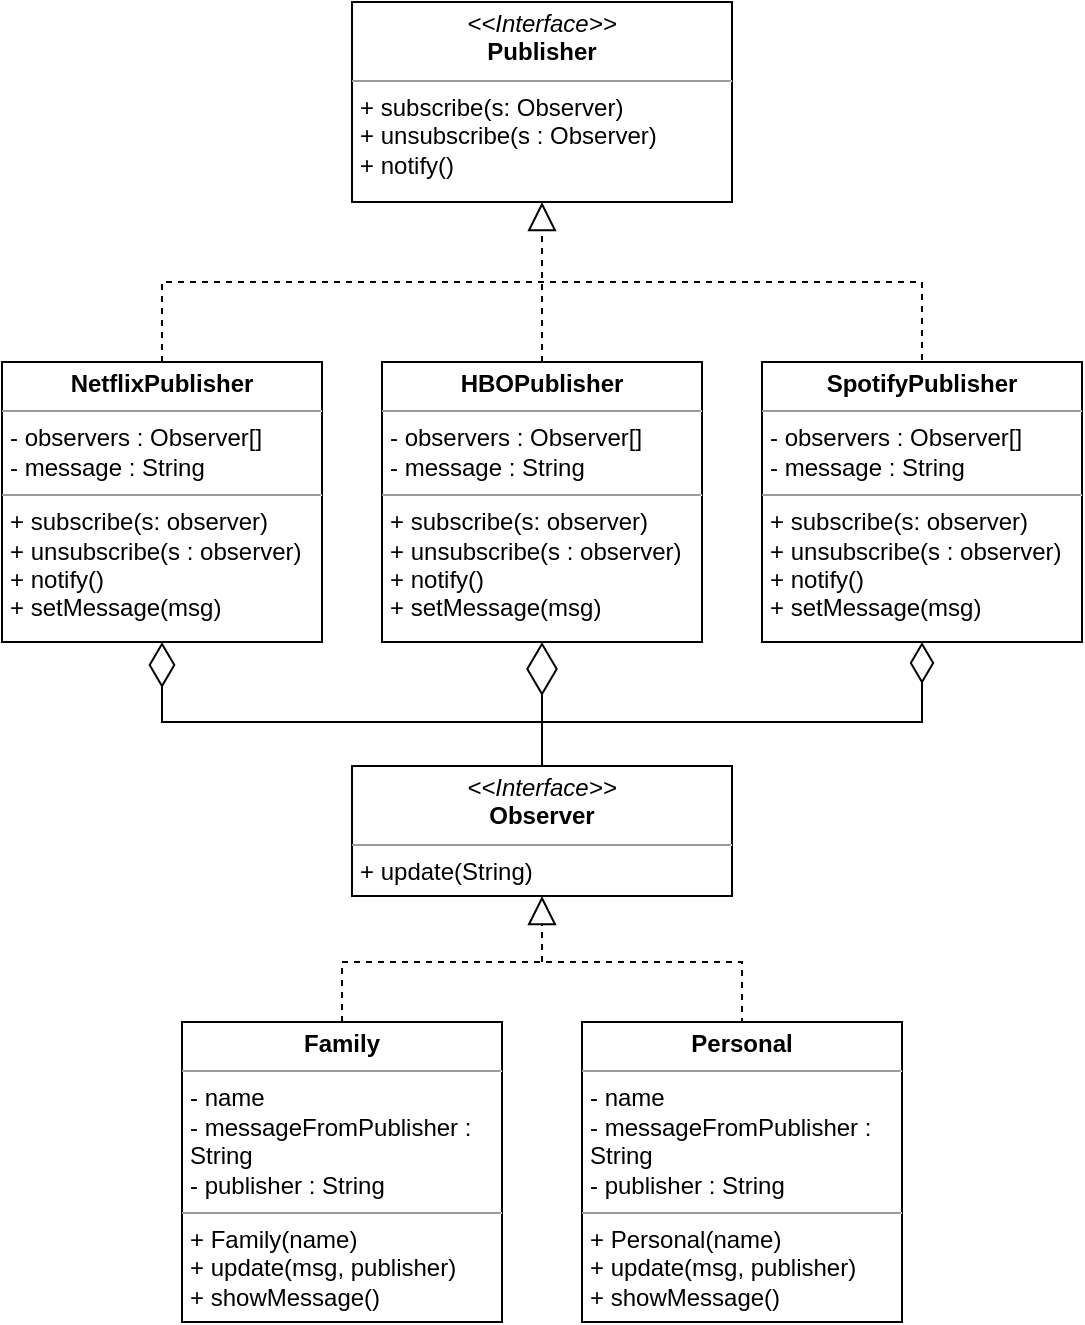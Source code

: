 <mxfile version="23.0.2" type="device">
  <diagram name="หน้า-1" id="ja0AI4W77v4G7Pe15TRI">
    <mxGraphModel dx="561" dy="396" grid="1" gridSize="10" guides="1" tooltips="1" connect="1" arrows="1" fold="1" page="1" pageScale="1" pageWidth="827" pageHeight="1169" math="0" shadow="0">
      <root>
        <mxCell id="0" />
        <mxCell id="1" parent="0" />
        <mxCell id="AFW-hoQBS7qZIfQ8sXZa-2" value="&lt;p style=&quot;margin:0px;margin-top:4px;text-align:center;&quot;&gt;&lt;i&gt;&amp;lt;&amp;lt;Interface&amp;gt;&amp;gt;&lt;/i&gt;&lt;br&gt;&lt;b&gt;Publisher&lt;/b&gt;&lt;/p&gt;&lt;hr size=&quot;1&quot;&gt;&lt;p style=&quot;margin:0px;margin-left:4px;&quot;&gt;+ subscribe(s: Observer)&lt;/p&gt;&lt;p style=&quot;margin:0px;margin-left:4px;&quot;&gt;+ unsubscribe(s : Observer)&lt;/p&gt;&lt;p style=&quot;margin:0px;margin-left:4px;&quot;&gt;+ notify()&lt;/p&gt;" style="verticalAlign=top;align=left;overflow=fill;fontSize=12;fontFamily=Helvetica;html=1;whiteSpace=wrap;" vertex="1" parent="1">
          <mxGeometry x="405" y="170" width="190" height="100" as="geometry" />
        </mxCell>
        <mxCell id="AFW-hoQBS7qZIfQ8sXZa-3" value="&lt;p style=&quot;margin:0px;margin-top:4px;text-align:center;&quot;&gt;&lt;b&gt;NetflixPublisher&lt;/b&gt;&lt;/p&gt;&lt;hr size=&quot;1&quot;&gt;&lt;p style=&quot;margin:0px;margin-left:4px;&quot;&gt;- observers : Observer[]&lt;/p&gt;&lt;p style=&quot;margin:0px;margin-left:4px;&quot;&gt;- message : String&lt;/p&gt;&lt;hr size=&quot;1&quot;&gt;&lt;p style=&quot;border-color: var(--border-color); margin: 0px 0px 0px 4px;&quot;&gt;+ subscribe(s: observer)&lt;/p&gt;&lt;p style=&quot;border-color: var(--border-color); margin: 0px 0px 0px 4px;&quot;&gt;+ unsubscribe(s : observer)&lt;/p&gt;&lt;p style=&quot;border-color: var(--border-color); margin: 0px 0px 0px 4px;&quot;&gt;+ notify()&lt;/p&gt;&lt;p style=&quot;border-color: var(--border-color); margin: 0px 0px 0px 4px;&quot;&gt;+ setMessage(msg)&lt;/p&gt;" style="verticalAlign=top;align=left;overflow=fill;fontSize=12;fontFamily=Helvetica;html=1;whiteSpace=wrap;" vertex="1" parent="1">
          <mxGeometry x="230" y="350" width="160" height="140" as="geometry" />
        </mxCell>
        <mxCell id="AFW-hoQBS7qZIfQ8sXZa-4" value="&lt;p style=&quot;margin:0px;margin-top:4px;text-align:center;&quot;&gt;&lt;b&gt;HBOPublisher&lt;/b&gt;&lt;/p&gt;&lt;hr size=&quot;1&quot;&gt;&lt;p style=&quot;margin:0px;margin-left:4px;&quot;&gt;- observers : Observer[]&lt;/p&gt;&lt;p style=&quot;margin:0px;margin-left:4px;&quot;&gt;- message : String&lt;/p&gt;&lt;hr size=&quot;1&quot;&gt;&lt;p style=&quot;border-color: var(--border-color); margin: 0px 0px 0px 4px;&quot;&gt;+ subscribe(s: observer)&lt;/p&gt;&lt;p style=&quot;border-color: var(--border-color); margin: 0px 0px 0px 4px;&quot;&gt;+ unsubscribe(s : observer)&lt;/p&gt;&lt;p style=&quot;border-color: var(--border-color); margin: 0px 0px 0px 4px;&quot;&gt;+ notify()&lt;/p&gt;&lt;p style=&quot;border-color: var(--border-color); margin: 0px 0px 0px 4px;&quot;&gt;+ setMessage(msg)&lt;br&gt;&lt;/p&gt;" style="verticalAlign=top;align=left;overflow=fill;fontSize=12;fontFamily=Helvetica;html=1;whiteSpace=wrap;" vertex="1" parent="1">
          <mxGeometry x="420" y="350" width="160" height="140" as="geometry" />
        </mxCell>
        <mxCell id="AFW-hoQBS7qZIfQ8sXZa-5" value="&lt;p style=&quot;margin:0px;margin-top:4px;text-align:center;&quot;&gt;&lt;b&gt;SpotifyPublisher&lt;/b&gt;&lt;/p&gt;&lt;hr size=&quot;1&quot;&gt;&lt;p style=&quot;margin:0px;margin-left:4px;&quot;&gt;- observers : Observer[]&lt;/p&gt;&lt;p style=&quot;margin:0px;margin-left:4px;&quot;&gt;- message : String&lt;/p&gt;&lt;hr size=&quot;1&quot;&gt;&lt;p style=&quot;border-color: var(--border-color); margin: 0px 0px 0px 4px;&quot;&gt;+ subscribe(s: observer)&lt;/p&gt;&lt;p style=&quot;border-color: var(--border-color); margin: 0px 0px 0px 4px;&quot;&gt;+ unsubscribe(s : observer)&lt;/p&gt;&lt;p style=&quot;border-color: var(--border-color); margin: 0px 0px 0px 4px;&quot;&gt;+ notify()&lt;/p&gt;&lt;p style=&quot;border-color: var(--border-color); margin: 0px 0px 0px 4px;&quot;&gt;+ setMessage(msg)&lt;br&gt;&lt;/p&gt;" style="verticalAlign=top;align=left;overflow=fill;fontSize=12;fontFamily=Helvetica;html=1;whiteSpace=wrap;" vertex="1" parent="1">
          <mxGeometry x="610" y="350" width="160" height="140" as="geometry" />
        </mxCell>
        <mxCell id="AFW-hoQBS7qZIfQ8sXZa-7" value="&lt;p style=&quot;margin:0px;margin-top:4px;text-align:center;&quot;&gt;&lt;i&gt;&amp;lt;&amp;lt;Interface&amp;gt;&amp;gt;&lt;/i&gt;&lt;br&gt;&lt;b&gt;Observer&lt;/b&gt;&lt;/p&gt;&lt;hr size=&quot;1&quot;&gt;&lt;p style=&quot;margin:0px;margin-left:4px;&quot;&gt;+ update(String)&lt;/p&gt;" style="verticalAlign=top;align=left;overflow=fill;fontSize=12;fontFamily=Helvetica;html=1;whiteSpace=wrap;" vertex="1" parent="1">
          <mxGeometry x="405" y="552" width="190" height="65" as="geometry" />
        </mxCell>
        <mxCell id="AFW-hoQBS7qZIfQ8sXZa-8" value="&lt;p style=&quot;margin:0px;margin-top:4px;text-align:center;&quot;&gt;&lt;b&gt;Family&lt;/b&gt;&lt;/p&gt;&lt;hr size=&quot;1&quot;&gt;&lt;p style=&quot;margin:0px;margin-left:4px;&quot;&gt;- name&lt;/p&gt;&lt;p style=&quot;margin:0px;margin-left:4px;&quot;&gt;- messageFromPublisher : String&lt;/p&gt;&lt;p style=&quot;margin:0px;margin-left:4px;&quot;&gt;- publisher : String&lt;/p&gt;&lt;hr size=&quot;1&quot;&gt;&lt;p style=&quot;border-color: var(--border-color); margin: 0px 0px 0px 4px;&quot;&gt;+ Family(name)&lt;/p&gt;&lt;p style=&quot;border-color: var(--border-color); margin: 0px 0px 0px 4px;&quot;&gt;+ update(msg, publisher)&lt;/p&gt;&lt;p style=&quot;border-color: var(--border-color); margin: 0px 0px 0px 4px;&quot;&gt;+ showMessage()&lt;/p&gt;" style="verticalAlign=top;align=left;overflow=fill;fontSize=12;fontFamily=Helvetica;html=1;whiteSpace=wrap;" vertex="1" parent="1">
          <mxGeometry x="320" y="680" width="160" height="150" as="geometry" />
        </mxCell>
        <mxCell id="AFW-hoQBS7qZIfQ8sXZa-10" value="&lt;p style=&quot;margin:0px;margin-top:4px;text-align:center;&quot;&gt;&lt;b&gt;Personal&lt;/b&gt;&lt;/p&gt;&lt;hr size=&quot;1&quot;&gt;&lt;p style=&quot;margin:0px;margin-left:4px;&quot;&gt;- name&lt;/p&gt;&lt;p style=&quot;margin:0px;margin-left:4px;&quot;&gt;- messageFromPublisher : String&lt;/p&gt;&lt;p style=&quot;margin:0px;margin-left:4px;&quot;&gt;- publisher : String&lt;/p&gt;&lt;hr size=&quot;1&quot;&gt;&lt;p style=&quot;border-color: var(--border-color); margin: 0px 0px 0px 4px;&quot;&gt;+ Personal(name)&lt;/p&gt;&lt;p style=&quot;border-color: var(--border-color); margin: 0px 0px 0px 4px;&quot;&gt;+ update(msg, publisher)&lt;br&gt;&lt;/p&gt;&lt;p style=&quot;border-color: var(--border-color); margin: 0px 0px 0px 4px;&quot;&gt;+ showMessage()&lt;br&gt;&lt;/p&gt;" style="verticalAlign=top;align=left;overflow=fill;fontSize=12;fontFamily=Helvetica;html=1;whiteSpace=wrap;" vertex="1" parent="1">
          <mxGeometry x="520" y="680" width="160" height="150" as="geometry" />
        </mxCell>
        <mxCell id="AFW-hoQBS7qZIfQ8sXZa-11" value="" style="endArrow=diamondThin;endFill=0;endSize=24;html=1;rounded=0;entryX=0.5;entryY=1;entryDx=0;entryDy=0;exitX=0.5;exitY=0;exitDx=0;exitDy=0;" edge="1" parent="1" source="AFW-hoQBS7qZIfQ8sXZa-7" target="AFW-hoQBS7qZIfQ8sXZa-4">
          <mxGeometry width="160" relative="1" as="geometry">
            <mxPoint x="499.55" y="550.0" as="sourcePoint" />
            <mxPoint x="499.55" y="470" as="targetPoint" />
          </mxGeometry>
        </mxCell>
        <mxCell id="AFW-hoQBS7qZIfQ8sXZa-12" value="" style="endArrow=block;dashed=1;endFill=0;endSize=12;html=1;rounded=0;entryX=0.5;entryY=1;entryDx=0;entryDy=0;exitX=0.5;exitY=0;exitDx=0;exitDy=0;" edge="1" parent="1" source="AFW-hoQBS7qZIfQ8sXZa-4" target="AFW-hoQBS7qZIfQ8sXZa-2">
          <mxGeometry width="160" relative="1" as="geometry">
            <mxPoint x="500" y="300" as="sourcePoint" />
            <mxPoint x="660" y="300" as="targetPoint" />
          </mxGeometry>
        </mxCell>
        <mxCell id="AFW-hoQBS7qZIfQ8sXZa-13" value="" style="endArrow=none;dashed=1;html=1;rounded=0;exitX=0.5;exitY=0;exitDx=0;exitDy=0;entryX=0.5;entryY=0;entryDx=0;entryDy=0;" edge="1" parent="1" source="AFW-hoQBS7qZIfQ8sXZa-3" target="AFW-hoQBS7qZIfQ8sXZa-5">
          <mxGeometry width="50" height="50" relative="1" as="geometry">
            <mxPoint x="550" y="330" as="sourcePoint" />
            <mxPoint x="600" y="280" as="targetPoint" />
            <Array as="points">
              <mxPoint x="310" y="310" />
              <mxPoint x="690" y="310" />
            </Array>
          </mxGeometry>
        </mxCell>
        <mxCell id="AFW-hoQBS7qZIfQ8sXZa-14" value="" style="endArrow=none;dashed=1;html=1;rounded=0;exitX=0.5;exitY=0;exitDx=0;exitDy=0;entryX=0.5;entryY=0;entryDx=0;entryDy=0;" edge="1" parent="1" source="AFW-hoQBS7qZIfQ8sXZa-8" target="AFW-hoQBS7qZIfQ8sXZa-10">
          <mxGeometry width="50" height="50" relative="1" as="geometry">
            <mxPoint x="550" y="670" as="sourcePoint" />
            <mxPoint x="600" y="620" as="targetPoint" />
            <Array as="points">
              <mxPoint x="400" y="650" />
              <mxPoint x="600" y="650" />
            </Array>
          </mxGeometry>
        </mxCell>
        <mxCell id="AFW-hoQBS7qZIfQ8sXZa-15" value="" style="endArrow=block;dashed=1;endFill=0;endSize=12;html=1;rounded=0;entryX=0.5;entryY=1;entryDx=0;entryDy=0;" edge="1" parent="1" target="AFW-hoQBS7qZIfQ8sXZa-7">
          <mxGeometry width="160" relative="1" as="geometry">
            <mxPoint x="500" y="650" as="sourcePoint" />
            <mxPoint x="510" y="630" as="targetPoint" />
          </mxGeometry>
        </mxCell>
        <mxCell id="AFW-hoQBS7qZIfQ8sXZa-16" value="" style="endArrow=diamondThin;html=1;rounded=0;exitX=0.5;exitY=1;exitDx=0;exitDy=0;entryX=0.5;entryY=1;entryDx=0;entryDy=0;startArrow=diamondThin;startFill=0;endFill=0;endSize=18;startSize=20;jumpSize=8;" edge="1" parent="1" source="AFW-hoQBS7qZIfQ8sXZa-3">
          <mxGeometry width="50" height="50" relative="1" as="geometry">
            <mxPoint x="310" y="510" as="sourcePoint" />
            <mxPoint x="690" y="490" as="targetPoint" />
            <Array as="points">
              <mxPoint x="310" y="530" />
              <mxPoint x="690" y="530" />
            </Array>
          </mxGeometry>
        </mxCell>
      </root>
    </mxGraphModel>
  </diagram>
</mxfile>
